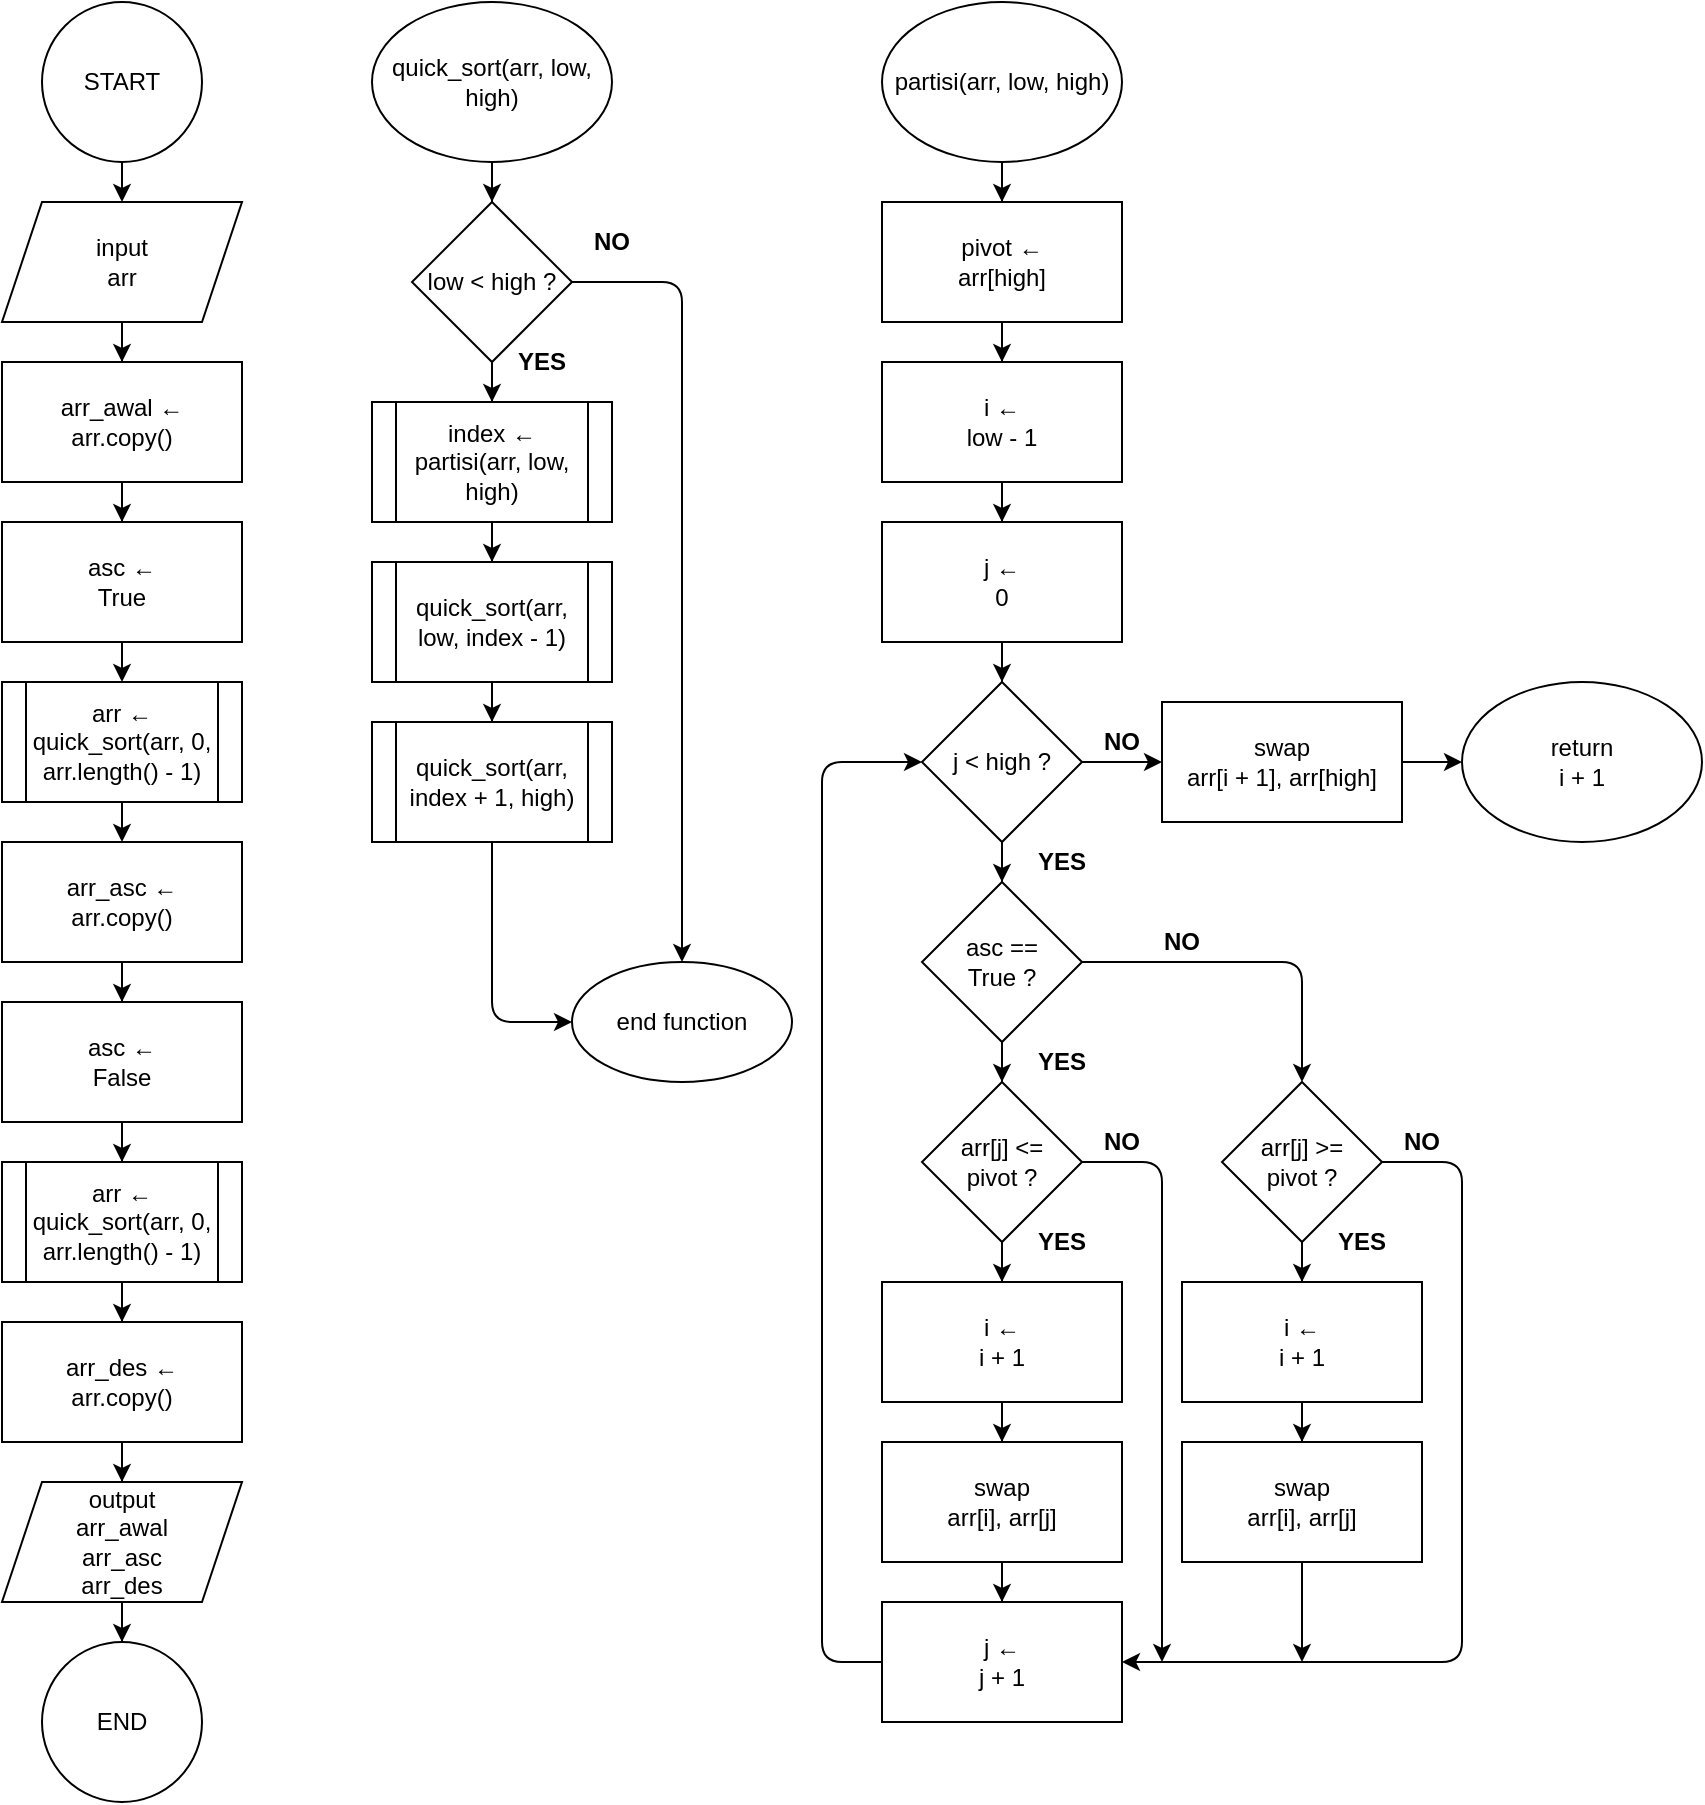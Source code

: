 <mxfile version="14.4.3" type="device"><diagram id="31ZeYuqrsTTz_KIeo_-Q" name="Page-1"><mxGraphModel dx="868" dy="520" grid="1" gridSize="10" guides="1" tooltips="1" connect="1" arrows="1" fold="1" page="1" pageScale="1" pageWidth="827" pageHeight="1169" math="0" shadow="0"><root><mxCell id="0"/><mxCell id="1" parent="0"/><mxCell id="Jbb8igTpaQ4qf8LNvQBH-1" value="START" style="ellipse;whiteSpace=wrap;html=1;aspect=fixed;" vertex="1" parent="1"><mxGeometry x="60" y="120" width="80" height="80" as="geometry"/></mxCell><mxCell id="Jbb8igTpaQ4qf8LNvQBH-18" value="" style="edgeStyle=orthogonalEdgeStyle;rounded=0;orthogonalLoop=1;jettySize=auto;html=1;" edge="1" parent="1" source="Jbb8igTpaQ4qf8LNvQBH-2"><mxGeometry relative="1" as="geometry"><mxPoint x="100" y="540" as="targetPoint"/></mxGeometry></mxCell><mxCell id="Jbb8igTpaQ4qf8LNvQBH-2" value="arr ←&lt;br&gt;quick_sort(arr, 0, arr.length() - 1)" style="shape=process;whiteSpace=wrap;html=1;backgroundOutline=1;" vertex="1" parent="1"><mxGeometry x="40" y="460" width="120" height="60" as="geometry"/></mxCell><mxCell id="Jbb8igTpaQ4qf8LNvQBH-15" value="" style="edgeStyle=orthogonalEdgeStyle;rounded=0;orthogonalLoop=1;jettySize=auto;html=1;" edge="1" parent="1" source="Jbb8igTpaQ4qf8LNvQBH-3" target="Jbb8igTpaQ4qf8LNvQBH-4"><mxGeometry relative="1" as="geometry"/></mxCell><mxCell id="Jbb8igTpaQ4qf8LNvQBH-3" value="input&lt;br&gt;arr" style="shape=parallelogram;perimeter=parallelogramPerimeter;whiteSpace=wrap;html=1;fixedSize=1;" vertex="1" parent="1"><mxGeometry x="40" y="220" width="120" height="60" as="geometry"/></mxCell><mxCell id="Jbb8igTpaQ4qf8LNvQBH-19" value="" style="edgeStyle=orthogonalEdgeStyle;rounded=0;orthogonalLoop=1;jettySize=auto;html=1;" edge="1" parent="1" source="Jbb8igTpaQ4qf8LNvQBH-4" target="Jbb8igTpaQ4qf8LNvQBH-5"><mxGeometry relative="1" as="geometry"/></mxCell><mxCell id="Jbb8igTpaQ4qf8LNvQBH-4" value="arr_awal ←&lt;br&gt;arr.copy()" style="rounded=0;whiteSpace=wrap;html=1;" vertex="1" parent="1"><mxGeometry x="40" y="300" width="120" height="60" as="geometry"/></mxCell><mxCell id="Jbb8igTpaQ4qf8LNvQBH-17" value="" style="edgeStyle=orthogonalEdgeStyle;rounded=0;orthogonalLoop=1;jettySize=auto;html=1;" edge="1" parent="1" source="Jbb8igTpaQ4qf8LNvQBH-5"><mxGeometry relative="1" as="geometry"><mxPoint x="100" y="460" as="targetPoint"/></mxGeometry></mxCell><mxCell id="Jbb8igTpaQ4qf8LNvQBH-5" value="asc ←&lt;br&gt;True" style="rounded=0;whiteSpace=wrap;html=1;" vertex="1" parent="1"><mxGeometry x="40" y="380" width="120" height="60" as="geometry"/></mxCell><mxCell id="Jbb8igTpaQ4qf8LNvQBH-20" value="" style="edgeStyle=orthogonalEdgeStyle;rounded=0;orthogonalLoop=1;jettySize=auto;html=1;" edge="1" parent="1" source="Jbb8igTpaQ4qf8LNvQBH-6" target="Jbb8igTpaQ4qf8LNvQBH-8"><mxGeometry relative="1" as="geometry"/></mxCell><mxCell id="Jbb8igTpaQ4qf8LNvQBH-6" value="arr_asc ←&lt;br&gt;arr.copy()" style="rounded=0;whiteSpace=wrap;html=1;" vertex="1" parent="1"><mxGeometry x="40" y="540" width="120" height="60" as="geometry"/></mxCell><mxCell id="Jbb8igTpaQ4qf8LNvQBH-25" value="" style="edgeStyle=orthogonalEdgeStyle;rounded=0;orthogonalLoop=1;jettySize=auto;html=1;" edge="1" parent="1" source="Jbb8igTpaQ4qf8LNvQBH-7" target="Jbb8igTpaQ4qf8LNvQBH-9"><mxGeometry relative="1" as="geometry"/></mxCell><mxCell id="Jbb8igTpaQ4qf8LNvQBH-7" value="arr ←&lt;br&gt;quick_sort(arr, 0, arr.length() - 1)" style="shape=process;whiteSpace=wrap;html=1;backgroundOutline=1;" vertex="1" parent="1"><mxGeometry x="40" y="700" width="120" height="60" as="geometry"/></mxCell><mxCell id="Jbb8igTpaQ4qf8LNvQBH-22" value="" style="edgeStyle=orthogonalEdgeStyle;rounded=0;orthogonalLoop=1;jettySize=auto;html=1;" edge="1" parent="1" source="Jbb8igTpaQ4qf8LNvQBH-8" target="Jbb8igTpaQ4qf8LNvQBH-7"><mxGeometry relative="1" as="geometry"><mxPoint x="110" y="730" as="targetPoint"/></mxGeometry></mxCell><mxCell id="Jbb8igTpaQ4qf8LNvQBH-8" value="asc ←&lt;br&gt;False" style="rounded=0;whiteSpace=wrap;html=1;" vertex="1" parent="1"><mxGeometry x="40" y="620" width="120" height="60" as="geometry"/></mxCell><mxCell id="Jbb8igTpaQ4qf8LNvQBH-26" value="" style="edgeStyle=orthogonalEdgeStyle;rounded=0;orthogonalLoop=1;jettySize=auto;html=1;" edge="1" parent="1" source="Jbb8igTpaQ4qf8LNvQBH-9" target="Jbb8igTpaQ4qf8LNvQBH-10"><mxGeometry relative="1" as="geometry"/></mxCell><mxCell id="Jbb8igTpaQ4qf8LNvQBH-9" value="arr_des ←&lt;br&gt;arr.copy()" style="rounded=0;whiteSpace=wrap;html=1;" vertex="1" parent="1"><mxGeometry x="40" y="780" width="120" height="60" as="geometry"/></mxCell><mxCell id="Jbb8igTpaQ4qf8LNvQBH-27" value="" style="edgeStyle=orthogonalEdgeStyle;rounded=0;orthogonalLoop=1;jettySize=auto;html=1;" edge="1" parent="1" source="Jbb8igTpaQ4qf8LNvQBH-10" target="Jbb8igTpaQ4qf8LNvQBH-11"><mxGeometry relative="1" as="geometry"/></mxCell><mxCell id="Jbb8igTpaQ4qf8LNvQBH-10" value="output&lt;br&gt;arr_awal&lt;br&gt;arr_asc&lt;br&gt;arr_des" style="shape=parallelogram;perimeter=parallelogramPerimeter;whiteSpace=wrap;html=1;fixedSize=1;" vertex="1" parent="1"><mxGeometry x="40" y="860" width="120" height="60" as="geometry"/></mxCell><mxCell id="Jbb8igTpaQ4qf8LNvQBH-11" value="END" style="ellipse;whiteSpace=wrap;html=1;aspect=fixed;" vertex="1" parent="1"><mxGeometry x="60" y="940" width="80" height="80" as="geometry"/></mxCell><mxCell id="Jbb8igTpaQ4qf8LNvQBH-14" value="" style="endArrow=classic;html=1;exitX=0.5;exitY=1;exitDx=0;exitDy=0;" edge="1" parent="1" source="Jbb8igTpaQ4qf8LNvQBH-1" target="Jbb8igTpaQ4qf8LNvQBH-3"><mxGeometry width="50" height="50" relative="1" as="geometry"><mxPoint x="220" y="200" as="sourcePoint"/><mxPoint x="130" y="150" as="targetPoint"/></mxGeometry></mxCell><mxCell id="Jbb8igTpaQ4qf8LNvQBH-31" value="" style="edgeStyle=orthogonalEdgeStyle;rounded=0;orthogonalLoop=1;jettySize=auto;html=1;" edge="1" parent="1" source="Jbb8igTpaQ4qf8LNvQBH-29" target="Jbb8igTpaQ4qf8LNvQBH-30"><mxGeometry relative="1" as="geometry"/></mxCell><mxCell id="Jbb8igTpaQ4qf8LNvQBH-29" value="quick_sort(arr, low, high)" style="ellipse;whiteSpace=wrap;html=1;" vertex="1" parent="1"><mxGeometry x="225" y="120" width="120" height="80" as="geometry"/></mxCell><mxCell id="Jbb8igTpaQ4qf8LNvQBH-35" value="" style="edgeStyle=orthogonalEdgeStyle;rounded=0;orthogonalLoop=1;jettySize=auto;html=1;" edge="1" parent="1" source="Jbb8igTpaQ4qf8LNvQBH-30" target="Jbb8igTpaQ4qf8LNvQBH-34"><mxGeometry relative="1" as="geometry"/></mxCell><mxCell id="Jbb8igTpaQ4qf8LNvQBH-30" value="low &amp;lt; high ?" style="rhombus;whiteSpace=wrap;html=1;" vertex="1" parent="1"><mxGeometry x="245" y="220" width="80" height="80" as="geometry"/></mxCell><mxCell id="Jbb8igTpaQ4qf8LNvQBH-44" value="" style="edgeStyle=orthogonalEdgeStyle;rounded=0;orthogonalLoop=1;jettySize=auto;html=1;" edge="1" parent="1" source="Jbb8igTpaQ4qf8LNvQBH-34" target="Jbb8igTpaQ4qf8LNvQBH-38"><mxGeometry relative="1" as="geometry"/></mxCell><mxCell id="Jbb8igTpaQ4qf8LNvQBH-34" value="index ←&lt;br&gt;partisi(arr, low, high)" style="shape=process;whiteSpace=wrap;html=1;backgroundOutline=1;" vertex="1" parent="1"><mxGeometry x="225" y="320" width="120" height="60" as="geometry"/></mxCell><mxCell id="Jbb8igTpaQ4qf8LNvQBH-36" value="end function" style="ellipse;whiteSpace=wrap;html=1;" vertex="1" parent="1"><mxGeometry x="325" y="600" width="110" height="60" as="geometry"/></mxCell><mxCell id="Jbb8igTpaQ4qf8LNvQBH-37" value="" style="endArrow=classic;html=1;exitX=1;exitY=0.5;exitDx=0;exitDy=0;entryX=0.5;entryY=0;entryDx=0;entryDy=0;" edge="1" parent="1" source="Jbb8igTpaQ4qf8LNvQBH-30" target="Jbb8igTpaQ4qf8LNvQBH-36"><mxGeometry width="50" height="50" relative="1" as="geometry"><mxPoint x="360" y="390" as="sourcePoint"/><mxPoint x="380" y="290" as="targetPoint"/><Array as="points"><mxPoint x="380" y="260"/></Array></mxGeometry></mxCell><mxCell id="Jbb8igTpaQ4qf8LNvQBH-45" value="" style="edgeStyle=orthogonalEdgeStyle;rounded=0;orthogonalLoop=1;jettySize=auto;html=1;" edge="1" parent="1" source="Jbb8igTpaQ4qf8LNvQBH-38" target="Jbb8igTpaQ4qf8LNvQBH-39"><mxGeometry relative="1" as="geometry"/></mxCell><mxCell id="Jbb8igTpaQ4qf8LNvQBH-38" value="quick_sort(arr, low, index - 1)" style="shape=process;whiteSpace=wrap;html=1;backgroundOutline=1;" vertex="1" parent="1"><mxGeometry x="225" y="400" width="120" height="60" as="geometry"/></mxCell><mxCell id="Jbb8igTpaQ4qf8LNvQBH-39" value="quick_sort(arr, index + 1, high)" style="shape=process;whiteSpace=wrap;html=1;backgroundOutline=1;" vertex="1" parent="1"><mxGeometry x="225" y="480" width="120" height="60" as="geometry"/></mxCell><mxCell id="Jbb8igTpaQ4qf8LNvQBH-46" value="" style="endArrow=classic;html=1;exitX=0.5;exitY=1;exitDx=0;exitDy=0;entryX=0;entryY=0.5;entryDx=0;entryDy=0;" edge="1" parent="1" source="Jbb8igTpaQ4qf8LNvQBH-39" target="Jbb8igTpaQ4qf8LNvQBH-36"><mxGeometry width="50" height="50" relative="1" as="geometry"><mxPoint x="360" y="560" as="sourcePoint"/><mxPoint x="410" y="510" as="targetPoint"/><Array as="points"><mxPoint x="285" y="630"/></Array></mxGeometry></mxCell><mxCell id="Jbb8igTpaQ4qf8LNvQBH-50" value="" style="edgeStyle=orthogonalEdgeStyle;rounded=0;orthogonalLoop=1;jettySize=auto;html=1;" edge="1" parent="1" source="Jbb8igTpaQ4qf8LNvQBH-47" target="Jbb8igTpaQ4qf8LNvQBH-48"><mxGeometry relative="1" as="geometry"/></mxCell><mxCell id="Jbb8igTpaQ4qf8LNvQBH-47" value="partisi(arr, low, high)" style="ellipse;whiteSpace=wrap;html=1;" vertex="1" parent="1"><mxGeometry x="480" y="120" width="120" height="80" as="geometry"/></mxCell><mxCell id="Jbb8igTpaQ4qf8LNvQBH-53" value="" style="edgeStyle=orthogonalEdgeStyle;rounded=0;orthogonalLoop=1;jettySize=auto;html=1;" edge="1" parent="1" source="Jbb8igTpaQ4qf8LNvQBH-48" target="Jbb8igTpaQ4qf8LNvQBH-49"><mxGeometry relative="1" as="geometry"/></mxCell><mxCell id="Jbb8igTpaQ4qf8LNvQBH-48" value="pivot ←&lt;br&gt;arr[high]" style="rounded=0;whiteSpace=wrap;html=1;" vertex="1" parent="1"><mxGeometry x="480" y="220" width="120" height="60" as="geometry"/></mxCell><mxCell id="Jbb8igTpaQ4qf8LNvQBH-55" value="" style="edgeStyle=orthogonalEdgeStyle;rounded=0;orthogonalLoop=1;jettySize=auto;html=1;" edge="1" parent="1" source="Jbb8igTpaQ4qf8LNvQBH-49" target="Jbb8igTpaQ4qf8LNvQBH-54"><mxGeometry relative="1" as="geometry"/></mxCell><mxCell id="Jbb8igTpaQ4qf8LNvQBH-49" value="i ←&lt;br&gt;low - 1" style="rounded=0;whiteSpace=wrap;html=1;" vertex="1" parent="1"><mxGeometry x="480" y="300" width="120" height="60" as="geometry"/></mxCell><mxCell id="Jbb8igTpaQ4qf8LNvQBH-59" value="" style="edgeStyle=orthogonalEdgeStyle;rounded=0;orthogonalLoop=1;jettySize=auto;html=1;" edge="1" parent="1" source="Jbb8igTpaQ4qf8LNvQBH-54" target="Jbb8igTpaQ4qf8LNvQBH-56"><mxGeometry relative="1" as="geometry"/></mxCell><mxCell id="Jbb8igTpaQ4qf8LNvQBH-54" value="j ←&lt;br&gt;0" style="rounded=0;whiteSpace=wrap;html=1;" vertex="1" parent="1"><mxGeometry x="480" y="380" width="120" height="60" as="geometry"/></mxCell><mxCell id="Jbb8igTpaQ4qf8LNvQBH-60" value="" style="edgeStyle=orthogonalEdgeStyle;rounded=0;orthogonalLoop=1;jettySize=auto;html=1;" edge="1" parent="1" source="Jbb8igTpaQ4qf8LNvQBH-56" target="Jbb8igTpaQ4qf8LNvQBH-57"><mxGeometry relative="1" as="geometry"/></mxCell><mxCell id="Jbb8igTpaQ4qf8LNvQBH-82" value="" style="edgeStyle=orthogonalEdgeStyle;rounded=0;orthogonalLoop=1;jettySize=auto;html=1;" edge="1" parent="1" source="Jbb8igTpaQ4qf8LNvQBH-56" target="Jbb8igTpaQ4qf8LNvQBH-80"><mxGeometry relative="1" as="geometry"/></mxCell><mxCell id="Jbb8igTpaQ4qf8LNvQBH-56" value="j &amp;lt; high ?" style="rhombus;whiteSpace=wrap;html=1;" vertex="1" parent="1"><mxGeometry x="500" y="460" width="80" height="80" as="geometry"/></mxCell><mxCell id="Jbb8igTpaQ4qf8LNvQBH-61" value="" style="edgeStyle=orthogonalEdgeStyle;rounded=0;orthogonalLoop=1;jettySize=auto;html=1;" edge="1" parent="1" source="Jbb8igTpaQ4qf8LNvQBH-57" target="Jbb8igTpaQ4qf8LNvQBH-58"><mxGeometry relative="1" as="geometry"/></mxCell><mxCell id="Jbb8igTpaQ4qf8LNvQBH-57" value="asc ==&lt;br&gt;True ?" style="rhombus;whiteSpace=wrap;html=1;" vertex="1" parent="1"><mxGeometry x="500" y="560" width="80" height="80" as="geometry"/></mxCell><mxCell id="Jbb8igTpaQ4qf8LNvQBH-66" value="" style="edgeStyle=orthogonalEdgeStyle;rounded=0;orthogonalLoop=1;jettySize=auto;html=1;" edge="1" parent="1" source="Jbb8igTpaQ4qf8LNvQBH-58" target="Jbb8igTpaQ4qf8LNvQBH-62"><mxGeometry relative="1" as="geometry"/></mxCell><mxCell id="Jbb8igTpaQ4qf8LNvQBH-58" value="arr[j] &amp;lt;=&lt;br&gt;pivot ?" style="rhombus;whiteSpace=wrap;html=1;" vertex="1" parent="1"><mxGeometry x="500" y="660" width="80" height="80" as="geometry"/></mxCell><mxCell id="Jbb8igTpaQ4qf8LNvQBH-67" value="" style="edgeStyle=orthogonalEdgeStyle;rounded=0;orthogonalLoop=1;jettySize=auto;html=1;" edge="1" parent="1" source="Jbb8igTpaQ4qf8LNvQBH-62" target="Jbb8igTpaQ4qf8LNvQBH-63"><mxGeometry relative="1" as="geometry"/></mxCell><mxCell id="Jbb8igTpaQ4qf8LNvQBH-62" value="i ←&lt;br&gt;i + 1" style="rounded=0;whiteSpace=wrap;html=1;" vertex="1" parent="1"><mxGeometry x="480" y="760" width="120" height="60" as="geometry"/></mxCell><mxCell id="Jbb8igTpaQ4qf8LNvQBH-68" value="" style="edgeStyle=orthogonalEdgeStyle;rounded=0;orthogonalLoop=1;jettySize=auto;html=1;" edge="1" parent="1" source="Jbb8igTpaQ4qf8LNvQBH-63" target="Jbb8igTpaQ4qf8LNvQBH-64"><mxGeometry relative="1" as="geometry"/></mxCell><mxCell id="Jbb8igTpaQ4qf8LNvQBH-63" value="swap&lt;br&gt;arr[i], arr[j]" style="rounded=0;whiteSpace=wrap;html=1;" vertex="1" parent="1"><mxGeometry x="480" y="840" width="120" height="60" as="geometry"/></mxCell><mxCell id="Jbb8igTpaQ4qf8LNvQBH-64" value="j ←&lt;br&gt;j + 1" style="rounded=0;whiteSpace=wrap;html=1;" vertex="1" parent="1"><mxGeometry x="480" y="920" width="120" height="60" as="geometry"/></mxCell><mxCell id="Jbb8igTpaQ4qf8LNvQBH-69" value="" style="endArrow=classic;html=1;exitX=1;exitY=0.5;exitDx=0;exitDy=0;" edge="1" parent="1" source="Jbb8igTpaQ4qf8LNvQBH-58"><mxGeometry width="50" height="50" relative="1" as="geometry"><mxPoint x="690" y="790" as="sourcePoint"/><mxPoint x="620" y="950" as="targetPoint"/><Array as="points"><mxPoint x="620" y="700"/></Array></mxGeometry></mxCell><mxCell id="Jbb8igTpaQ4qf8LNvQBH-70" value="" style="edgeStyle=orthogonalEdgeStyle;rounded=0;orthogonalLoop=1;jettySize=auto;html=1;" edge="1" parent="1" source="Jbb8igTpaQ4qf8LNvQBH-71" target="Jbb8igTpaQ4qf8LNvQBH-73"><mxGeometry relative="1" as="geometry"/></mxCell><mxCell id="Jbb8igTpaQ4qf8LNvQBH-71" value="arr[j] &amp;gt;=&lt;br&gt;pivot ?" style="rhombus;whiteSpace=wrap;html=1;" vertex="1" parent="1"><mxGeometry x="650" y="660" width="80" height="80" as="geometry"/></mxCell><mxCell id="Jbb8igTpaQ4qf8LNvQBH-72" value="" style="edgeStyle=orthogonalEdgeStyle;rounded=0;orthogonalLoop=1;jettySize=auto;html=1;" edge="1" parent="1" source="Jbb8igTpaQ4qf8LNvQBH-73" target="Jbb8igTpaQ4qf8LNvQBH-75"><mxGeometry relative="1" as="geometry"/></mxCell><mxCell id="Jbb8igTpaQ4qf8LNvQBH-73" value="i ←&lt;br&gt;i + 1" style="rounded=0;whiteSpace=wrap;html=1;" vertex="1" parent="1"><mxGeometry x="630" y="760" width="120" height="60" as="geometry"/></mxCell><mxCell id="Jbb8igTpaQ4qf8LNvQBH-74" value="" style="edgeStyle=orthogonalEdgeStyle;rounded=0;orthogonalLoop=1;jettySize=auto;html=1;" edge="1" parent="1" source="Jbb8igTpaQ4qf8LNvQBH-75"><mxGeometry relative="1" as="geometry"><mxPoint x="690" y="950" as="targetPoint"/></mxGeometry></mxCell><mxCell id="Jbb8igTpaQ4qf8LNvQBH-75" value="swap&lt;br&gt;arr[i], arr[j]" style="rounded=0;whiteSpace=wrap;html=1;" vertex="1" parent="1"><mxGeometry x="630" y="840" width="120" height="60" as="geometry"/></mxCell><mxCell id="Jbb8igTpaQ4qf8LNvQBH-77" value="" style="endArrow=classic;html=1;exitX=1;exitY=0.5;exitDx=0;exitDy=0;entryX=1;entryY=0.5;entryDx=0;entryDy=0;" edge="1" parent="1" source="Jbb8igTpaQ4qf8LNvQBH-71" target="Jbb8igTpaQ4qf8LNvQBH-64"><mxGeometry width="50" height="50" relative="1" as="geometry"><mxPoint x="840" y="790" as="sourcePoint"/><mxPoint x="770" y="950" as="targetPoint"/><Array as="points"><mxPoint x="770" y="700"/><mxPoint x="770" y="950"/></Array></mxGeometry></mxCell><mxCell id="Jbb8igTpaQ4qf8LNvQBH-78" value="" style="endArrow=classic;html=1;exitX=1;exitY=0.5;exitDx=0;exitDy=0;entryX=0.5;entryY=0;entryDx=0;entryDy=0;" edge="1" parent="1" source="Jbb8igTpaQ4qf8LNvQBH-57" target="Jbb8igTpaQ4qf8LNvQBH-71"><mxGeometry width="50" height="50" relative="1" as="geometry"><mxPoint x="590" y="710" as="sourcePoint"/><mxPoint x="630" y="960" as="targetPoint"/><Array as="points"><mxPoint x="690" y="600"/></Array></mxGeometry></mxCell><mxCell id="Jbb8igTpaQ4qf8LNvQBH-79" value="" style="endArrow=classic;html=1;exitX=0;exitY=0.5;exitDx=0;exitDy=0;entryX=0;entryY=0.5;entryDx=0;entryDy=0;" edge="1" parent="1" source="Jbb8igTpaQ4qf8LNvQBH-64" target="Jbb8igTpaQ4qf8LNvQBH-56"><mxGeometry width="50" height="50" relative="1" as="geometry"><mxPoint x="460" y="750" as="sourcePoint"/><mxPoint x="510" y="700" as="targetPoint"/><Array as="points"><mxPoint x="450" y="950"/><mxPoint x="450" y="500"/></Array></mxGeometry></mxCell><mxCell id="Jbb8igTpaQ4qf8LNvQBH-83" value="" style="edgeStyle=orthogonalEdgeStyle;rounded=0;orthogonalLoop=1;jettySize=auto;html=1;" edge="1" parent="1" source="Jbb8igTpaQ4qf8LNvQBH-80" target="Jbb8igTpaQ4qf8LNvQBH-81"><mxGeometry relative="1" as="geometry"/></mxCell><mxCell id="Jbb8igTpaQ4qf8LNvQBH-80" value="swap&lt;br&gt;arr[i + 1], arr[high]" style="rounded=0;whiteSpace=wrap;html=1;" vertex="1" parent="1"><mxGeometry x="620" y="470" width="120" height="60" as="geometry"/></mxCell><mxCell id="Jbb8igTpaQ4qf8LNvQBH-81" value="return&lt;br&gt;i + 1" style="ellipse;whiteSpace=wrap;html=1;" vertex="1" parent="1"><mxGeometry x="770" y="460" width="120" height="80" as="geometry"/></mxCell><mxCell id="Jbb8igTpaQ4qf8LNvQBH-84" value="YES" style="text;html=1;strokeColor=none;fillColor=none;align=center;verticalAlign=middle;whiteSpace=wrap;rounded=0;fontStyle=1" vertex="1" parent="1"><mxGeometry x="290" y="290" width="40" height="20" as="geometry"/></mxCell><mxCell id="Jbb8igTpaQ4qf8LNvQBH-86" value="NO" style="text;html=1;strokeColor=none;fillColor=none;align=center;verticalAlign=middle;whiteSpace=wrap;rounded=0;fontStyle=1" vertex="1" parent="1"><mxGeometry x="325" y="230" width="40" height="20" as="geometry"/></mxCell><mxCell id="Jbb8igTpaQ4qf8LNvQBH-88" value="YES" style="text;html=1;strokeColor=none;fillColor=none;align=center;verticalAlign=middle;whiteSpace=wrap;rounded=0;fontStyle=1" vertex="1" parent="1"><mxGeometry x="550" y="540" width="40" height="20" as="geometry"/></mxCell><mxCell id="Jbb8igTpaQ4qf8LNvQBH-89" value="YES" style="text;html=1;strokeColor=none;fillColor=none;align=center;verticalAlign=middle;whiteSpace=wrap;rounded=0;fontStyle=1" vertex="1" parent="1"><mxGeometry x="550" y="640" width="40" height="20" as="geometry"/></mxCell><mxCell id="Jbb8igTpaQ4qf8LNvQBH-90" value="YES" style="text;html=1;strokeColor=none;fillColor=none;align=center;verticalAlign=middle;whiteSpace=wrap;rounded=0;fontStyle=1" vertex="1" parent="1"><mxGeometry x="550" y="730" width="40" height="20" as="geometry"/></mxCell><mxCell id="Jbb8igTpaQ4qf8LNvQBH-91" value="YES" style="text;html=1;strokeColor=none;fillColor=none;align=center;verticalAlign=middle;whiteSpace=wrap;rounded=0;fontStyle=1" vertex="1" parent="1"><mxGeometry x="700" y="730" width="40" height="20" as="geometry"/></mxCell><mxCell id="Jbb8igTpaQ4qf8LNvQBH-92" value="NO" style="text;html=1;strokeColor=none;fillColor=none;align=center;verticalAlign=middle;whiteSpace=wrap;rounded=0;fontStyle=1" vertex="1" parent="1"><mxGeometry x="580" y="480" width="40" height="20" as="geometry"/></mxCell><mxCell id="Jbb8igTpaQ4qf8LNvQBH-93" value="NO" style="text;html=1;strokeColor=none;fillColor=none;align=center;verticalAlign=middle;whiteSpace=wrap;rounded=0;fontStyle=1" vertex="1" parent="1"><mxGeometry x="610" y="580" width="40" height="20" as="geometry"/></mxCell><mxCell id="Jbb8igTpaQ4qf8LNvQBH-94" value="NO" style="text;html=1;strokeColor=none;fillColor=none;align=center;verticalAlign=middle;whiteSpace=wrap;rounded=0;fontStyle=1" vertex="1" parent="1"><mxGeometry x="730" y="680" width="40" height="20" as="geometry"/></mxCell><mxCell id="Jbb8igTpaQ4qf8LNvQBH-95" value="NO" style="text;html=1;strokeColor=none;fillColor=none;align=center;verticalAlign=middle;whiteSpace=wrap;rounded=0;fontStyle=1" vertex="1" parent="1"><mxGeometry x="580" y="680" width="40" height="20" as="geometry"/></mxCell></root></mxGraphModel></diagram></mxfile>